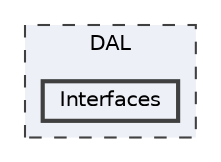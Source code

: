 digraph "DAL/Interfaces"
{
 // LATEX_PDF_SIZE
  bgcolor="transparent";
  edge [fontname=Helvetica,fontsize=10,labelfontname=Helvetica,labelfontsize=10];
  node [fontname=Helvetica,fontsize=10,shape=box,height=0.2,width=0.4];
  compound=true
  subgraph clusterdir_07ab3e91f74d142607cbd8f2a36c5c68 {
    graph [ bgcolor="#edf0f7", pencolor="grey25", label="DAL", fontname=Helvetica,fontsize=10 style="filled,dashed", URL="dir_07ab3e91f74d142607cbd8f2a36c5c68.html",tooltip=""]
  dir_0ed2e902fe7ee0fb50279f8a44b6a926 [label="Interfaces", fillcolor="#edf0f7", color="grey25", style="filled,bold", URL="dir_0ed2e902fe7ee0fb50279f8a44b6a926.html",tooltip=""];
  }
}
